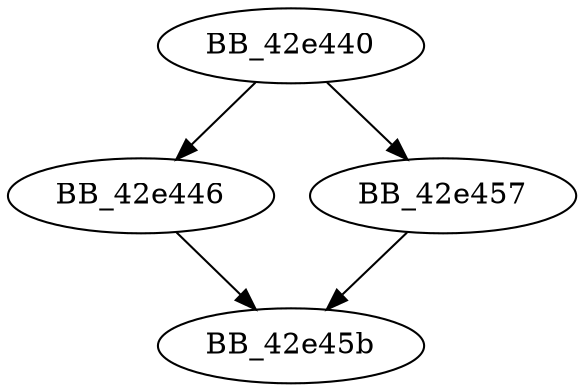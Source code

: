 DiGraph __trandisp1{
BB_42e440->BB_42e446
BB_42e440->BB_42e457
BB_42e446->BB_42e45b
BB_42e457->BB_42e45b
}
